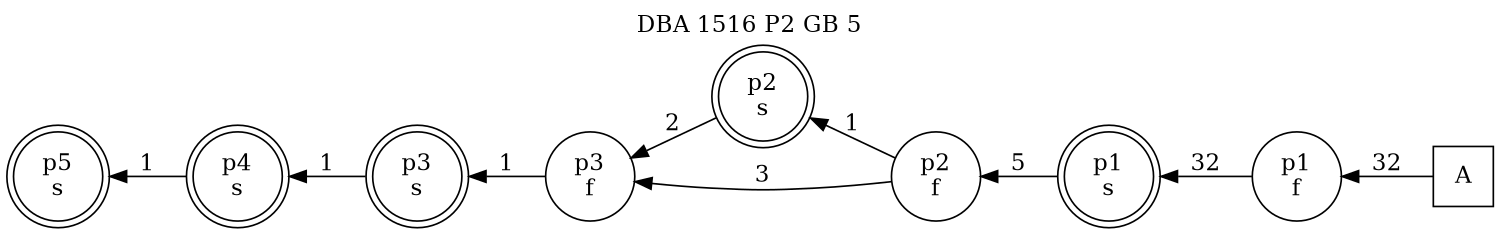 digraph DBA_1516_P2_GB_5_GOOD {
labelloc="tl"
label= " DBA 1516 P2 GB 5 "
rankdir="RL";
graph [ size=" 10 , 10 !"]

"A" [shape="square" label="A"]
"p1_f" [shape="circle" label="p1
f"]
"p1_s" [shape="doublecircle" label="p1
s"]
"p2_f" [shape="circle" label="p2
f"]
"p2_s" [shape="doublecircle" label="p2
s"]
"p3_f" [shape="circle" label="p3
f"]
"p3_s" [shape="doublecircle" label="p3
s"]
"p4_s" [shape="doublecircle" label="p4
s"]
"p5_s" [shape="doublecircle" label="p5
s"]
"A" -> "p1_f" [ label=32]
"p1_f" -> "p1_s" [ label=32]
"p1_s" -> "p2_f" [ label=5]
"p2_f" -> "p2_s" [ label=1]
"p2_f" -> "p3_f" [ label=3]
"p2_s" -> "p3_f" [ label=2]
"p3_f" -> "p3_s" [ label=1]
"p3_s" -> "p4_s" [ label=1]
"p4_s" -> "p5_s" [ label=1]
}
